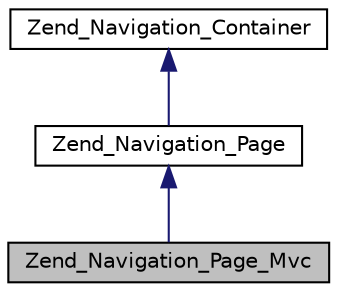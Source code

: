 digraph G
{
  edge [fontname="Helvetica",fontsize="10",labelfontname="Helvetica",labelfontsize="10"];
  node [fontname="Helvetica",fontsize="10",shape=record];
  Node1 [label="Zend_Navigation_Page_Mvc",height=0.2,width=0.4,color="black", fillcolor="grey75", style="filled" fontcolor="black"];
  Node2 -> Node1 [dir="back",color="midnightblue",fontsize="10",style="solid",fontname="Helvetica"];
  Node2 [label="Zend_Navigation_Page",height=0.2,width=0.4,color="black", fillcolor="white", style="filled",URL="$class_zend___navigation___page.html"];
  Node3 -> Node2 [dir="back",color="midnightblue",fontsize="10",style="solid",fontname="Helvetica"];
  Node3 [label="Zend_Navigation_Container",height=0.2,width=0.4,color="black", fillcolor="white", style="filled",URL="$class_zend___navigation___container.html"];
}
